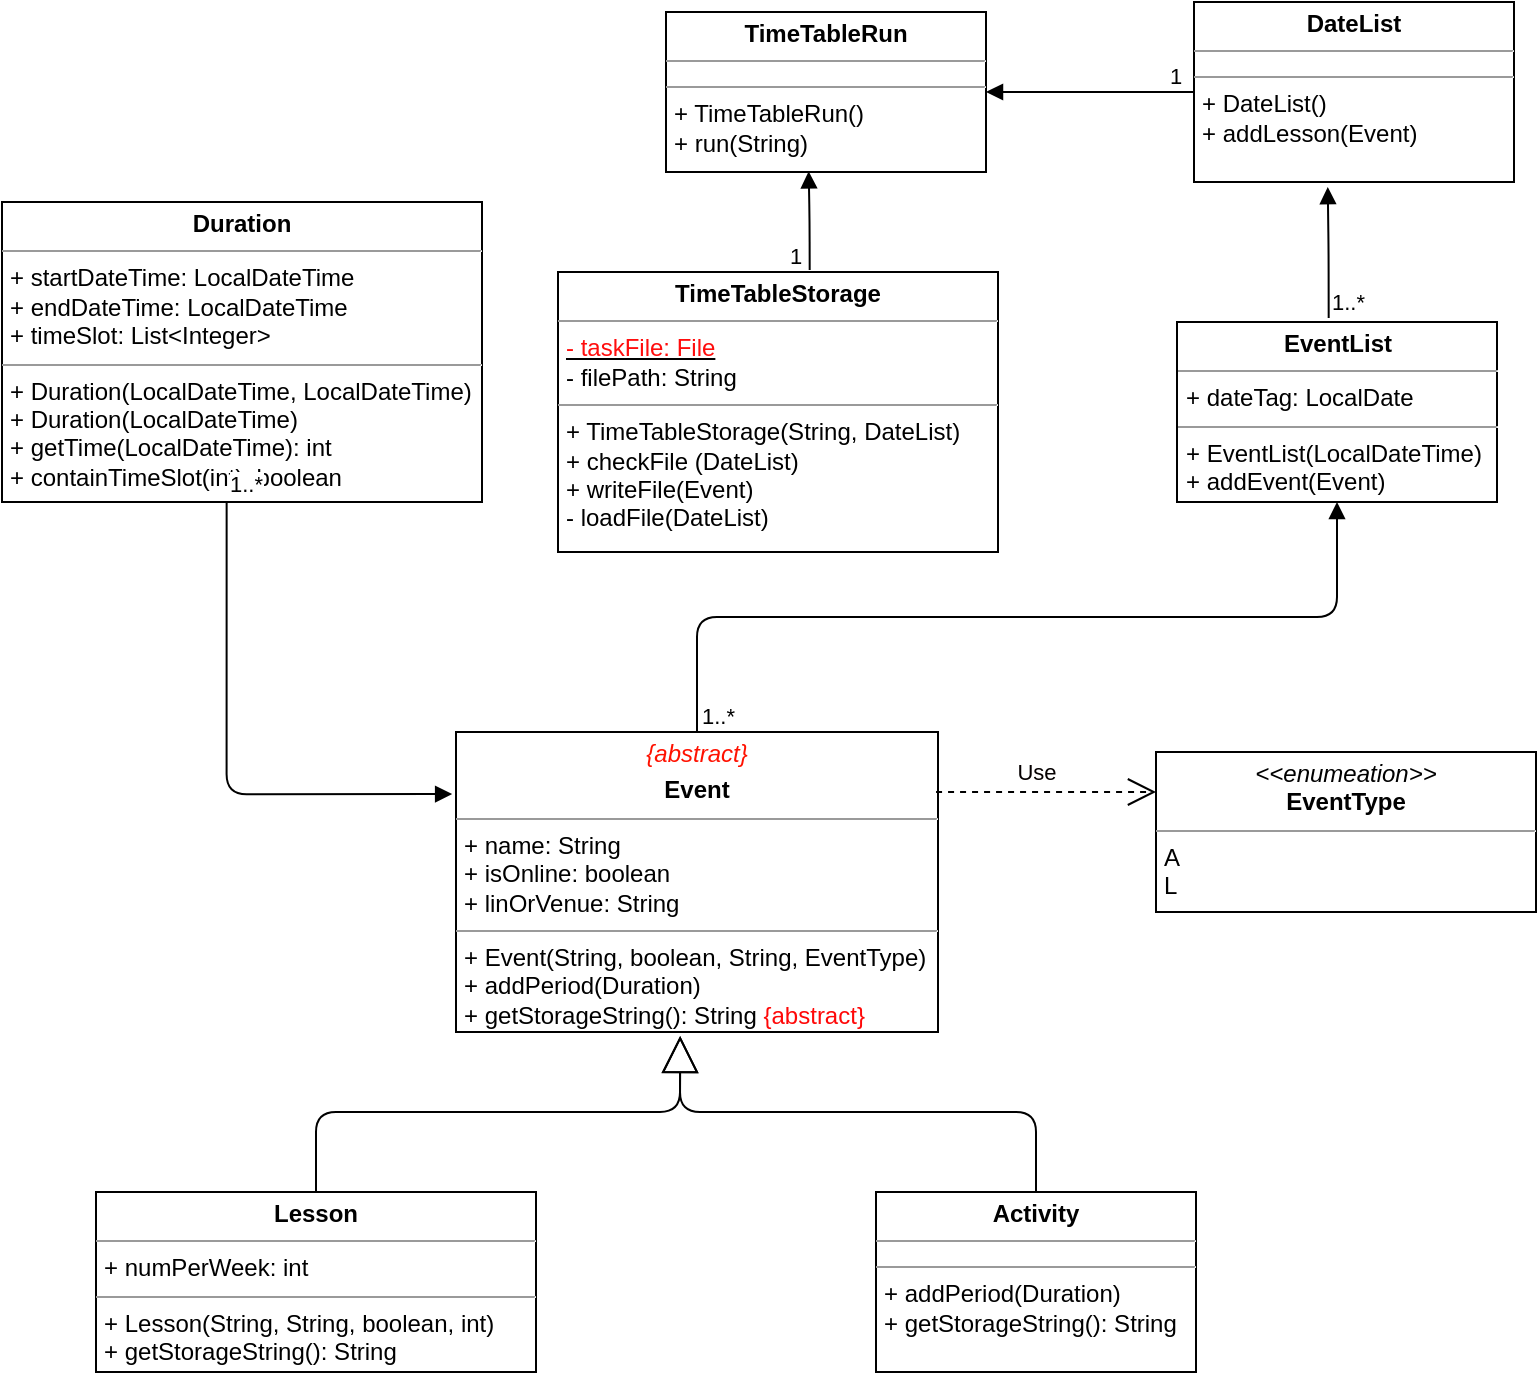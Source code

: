 <mxfile version="13.8.1" type="github"><diagram id="9XVD74r8yh5lQiLcjH_A" name="Page-1"><mxGraphModel dx="1837" dy="928" grid="0" gridSize="10" guides="1" tooltips="1" connect="1" arrows="1" fold="1" page="0" pageScale="1" pageWidth="827" pageHeight="1169" math="0" shadow="0"><root><mxCell id="0"/><mxCell id="1" parent="0"/><mxCell id="D09W5iZ9T6riWIHngCiJ-5" value="&lt;p style=&quot;margin: 0px ; margin-top: 4px ; text-align: center&quot;&gt;&lt;i&gt;&lt;font color=&quot;#ff1100&quot;&gt;{abstract}&lt;/font&gt;&lt;/i&gt;&lt;/p&gt;&lt;p style=&quot;margin: 0px ; margin-top: 4px ; text-align: center&quot;&gt;&lt;b&gt;Event&lt;/b&gt;&lt;/p&gt;&lt;hr size=&quot;1&quot;&gt;&lt;p style=&quot;margin: 0px ; margin-left: 4px&quot;&gt;+ name: String&lt;br&gt;+ isOnline: boolean&lt;/p&gt;&lt;p style=&quot;margin: 0px ; margin-left: 4px&quot;&gt;+ linOrVenue: String&lt;/p&gt;&lt;hr size=&quot;1&quot;&gt;&lt;p style=&quot;margin: 0px ; margin-left: 4px&quot;&gt;+ Event(String, boolean, String, EventType)&lt;br&gt;+ addPeriod(Duration)&lt;/p&gt;&lt;p style=&quot;margin: 0px ; margin-left: 4px&quot;&gt;+ getStorageString(): String&amp;nbsp;&lt;font color=&quot;#ff0808&quot;&gt;{abstract}&lt;/font&gt;&lt;/p&gt;" style="verticalAlign=top;align=left;overflow=fill;fontSize=12;fontFamily=Helvetica;html=1;" vertex="1" parent="1"><mxGeometry x="267" y="525" width="241" height="150" as="geometry"/></mxCell><mxCell id="D09W5iZ9T6riWIHngCiJ-6" value="Extends" style="endArrow=block;endSize=16;endFill=0;entryX=0.465;entryY=1.013;entryDx=0;entryDy=0;entryPerimeter=0;html=1;fontColor=#FFFFFF;exitX=0.5;exitY=0;exitDx=0;exitDy=0;" edge="1" parent="1" source="D09W5iZ9T6riWIHngCiJ-22" target="D09W5iZ9T6riWIHngCiJ-5"><mxGeometry x="0.707" y="-30" width="160" relative="1" as="geometry"><mxPoint x="277" y="755" as="sourcePoint"/><mxPoint x="447" y="755" as="targetPoint"/><Array as="points"><mxPoint x="197" y="715"/><mxPoint x="379" y="715"/></Array><mxPoint x="-30" y="30" as="offset"/></mxGeometry></mxCell><mxCell id="D09W5iZ9T6riWIHngCiJ-21" value="Extends" style="endArrow=block;endSize=16;endFill=0;entryX=0.465;entryY=1.013;entryDx=0;entryDy=0;entryPerimeter=0;html=1;fontColor=#FFFFFF;exitX=0.5;exitY=0;exitDx=0;exitDy=0;" edge="1" parent="1" source="D09W5iZ9T6riWIHngCiJ-38"><mxGeometry x="0.703" y="26" width="160" relative="1" as="geometry"><mxPoint x="557.32" y="754.56" as="sourcePoint"/><mxPoint x="379.065" y="677" as="targetPoint"/><Array as="points"><mxPoint x="557" y="715"/><mxPoint x="379" y="715"/></Array><mxPoint x="26" y="26" as="offset"/></mxGeometry></mxCell><mxCell id="D09W5iZ9T6riWIHngCiJ-22" value="&lt;p style=&quot;margin: 0px ; margin-top: 4px ; text-align: center&quot;&gt;&lt;b&gt;Lesson&lt;/b&gt;&lt;/p&gt;&lt;hr size=&quot;1&quot;&gt;&lt;p style=&quot;margin: 0px ; margin-left: 4px&quot;&gt;+ numPerWeek: int&lt;/p&gt;&lt;hr size=&quot;1&quot;&gt;&lt;p style=&quot;margin: 0px ; margin-left: 4px&quot;&gt;+ Lesson(String, String, boolean, int)&lt;/p&gt;&lt;p style=&quot;margin: 0px ; margin-left: 4px&quot;&gt;+ getStorageString(): String&lt;/p&gt;" style="verticalAlign=top;align=left;overflow=fill;fontSize=12;fontFamily=Helvetica;html=1;" vertex="1" parent="1"><mxGeometry x="87" y="755" width="220" height="90" as="geometry"/></mxCell><mxCell id="D09W5iZ9T6riWIHngCiJ-38" value="&lt;p style=&quot;margin: 0px ; margin-top: 4px ; text-align: center&quot;&gt;&lt;b&gt;Activity&lt;/b&gt;&lt;/p&gt;&lt;hr size=&quot;1&quot;&gt;&lt;p style=&quot;margin: 0px 0px 0px 4px ; line-height: 0%&quot;&gt;&lt;br&gt;&lt;/p&gt;&lt;hr size=&quot;1&quot;&gt;&lt;p style=&quot;margin: 0px ; margin-left: 4px&quot;&gt;+ addPeriod(Duration)&lt;/p&gt;&lt;p style=&quot;margin: 0px ; margin-left: 4px&quot;&gt;+ getStorageString(): String&lt;/p&gt;" style="verticalAlign=top;align=left;overflow=fill;fontSize=12;fontFamily=Helvetica;html=1;strokeColor=#000000;" vertex="1" parent="1"><mxGeometry x="477" y="755" width="160" height="90" as="geometry"/></mxCell><mxCell id="D09W5iZ9T6riWIHngCiJ-39" value="&lt;p style=&quot;margin: 0px ; margin-top: 4px ; text-align: center&quot;&gt;&lt;i&gt;&amp;lt;&amp;lt;enumeation&amp;gt;&amp;gt;&lt;/i&gt;&lt;br&gt;&lt;b&gt;EventType&lt;/b&gt;&lt;/p&gt;&lt;hr size=&quot;1&quot;&gt;&lt;p style=&quot;margin: 0px ; margin-left: 4px&quot;&gt;A&lt;br&gt;L&lt;/p&gt;" style="verticalAlign=top;align=left;overflow=fill;fontSize=12;fontFamily=Helvetica;html=1;strokeColor=#000000;" vertex="1" parent="1"><mxGeometry x="617" y="535" width="190" height="80" as="geometry"/></mxCell><mxCell id="D09W5iZ9T6riWIHngCiJ-40" value="Use" style="endArrow=open;endSize=12;dashed=1;html=1;fontColor=#050001;exitX=0.996;exitY=0.2;exitDx=0;exitDy=0;exitPerimeter=0;entryX=0;entryY=0.25;entryDx=0;entryDy=0;" edge="1" parent="1" source="D09W5iZ9T6riWIHngCiJ-5" target="D09W5iZ9T6riWIHngCiJ-39"><mxGeometry x="-0.091" y="10" width="160" relative="1" as="geometry"><mxPoint x="477" y="574.5" as="sourcePoint"/><mxPoint x="637" y="574.5" as="targetPoint"/><mxPoint as="offset"/></mxGeometry></mxCell><mxCell id="D09W5iZ9T6riWIHngCiJ-41" value="&lt;p style=&quot;margin: 0px ; margin-top: 4px ; text-align: center&quot;&gt;&lt;b&gt;Duration&lt;/b&gt;&lt;/p&gt;&lt;hr size=&quot;1&quot;&gt;&lt;p style=&quot;margin: 0px ; margin-left: 4px&quot;&gt;+ startDateTime: LocalDateTime&lt;/p&gt;&lt;p style=&quot;margin: 0px ; margin-left: 4px&quot;&gt;+ endDateTime: LocalDateTime&lt;/p&gt;&lt;p style=&quot;margin: 0px ; margin-left: 4px&quot;&gt;+ timeSlot: List&amp;lt;Integer&amp;gt;&lt;/p&gt;&lt;hr size=&quot;1&quot;&gt;&lt;p style=&quot;margin: 0px ; margin-left: 4px&quot;&gt;+ Duration(LocalDateTime, LocalDateTime)&lt;/p&gt;&lt;p style=&quot;margin: 0px ; margin-left: 4px&quot;&gt;+ Duration(LocalDateTime)&lt;/p&gt;&lt;p style=&quot;margin: 0px ; margin-left: 4px&quot;&gt;+ getTime(LocalDateTime): int&lt;/p&gt;&lt;p style=&quot;margin: 0px ; margin-left: 4px&quot;&gt;+ containTimeSlot(int): boolean&lt;/p&gt;" style="verticalAlign=top;align=left;overflow=fill;fontSize=12;fontFamily=Helvetica;html=1;strokeColor=#000000;" vertex="1" parent="1"><mxGeometry x="40" y="260" width="240" height="150" as="geometry"/></mxCell><mxCell id="D09W5iZ9T6riWIHngCiJ-45" value="" style="endArrow=block;endFill=1;html=1;edgeStyle=orthogonalEdgeStyle;align=left;verticalAlign=top;fontColor=#050001;entryX=-0.008;entryY=0.207;entryDx=0;entryDy=0;entryPerimeter=0;exitX=0.468;exitY=0.998;exitDx=0;exitDy=0;exitPerimeter=0;" edge="1" parent="1" source="D09W5iZ9T6riWIHngCiJ-41" target="D09W5iZ9T6riWIHngCiJ-5"><mxGeometry x="-1" relative="1" as="geometry"><mxPoint x="37" y="465" as="sourcePoint"/><mxPoint x="197" y="465" as="targetPoint"/><Array as="points"><mxPoint x="152" y="556"/></Array></mxGeometry></mxCell><mxCell id="D09W5iZ9T6riWIHngCiJ-46" value="1..*" style="edgeLabel;resizable=0;html=1;align=left;verticalAlign=bottom;" connectable="0" vertex="1" parent="D09W5iZ9T6riWIHngCiJ-45"><mxGeometry x="-1" relative="1" as="geometry"/></mxCell><mxCell id="D09W5iZ9T6riWIHngCiJ-51" value="&lt;p style=&quot;margin: 0px ; margin-top: 4px ; text-align: center&quot;&gt;&lt;b&gt;EventList&lt;/b&gt;&lt;/p&gt;&lt;hr size=&quot;1&quot;&gt;&lt;p style=&quot;margin: 0px ; margin-left: 4px&quot;&gt;+ dateTag: LocalDate&lt;/p&gt;&lt;hr size=&quot;1&quot;&gt;&lt;p style=&quot;margin: 0px ; margin-left: 4px&quot;&gt;+ EventList(LocalDateTime)&lt;/p&gt;&lt;p style=&quot;margin: 0px ; margin-left: 4px&quot;&gt;+ addEvent(Event)&lt;/p&gt;" style="verticalAlign=top;align=left;overflow=fill;fontSize=12;fontFamily=Helvetica;html=1;strokeColor=#000000;" vertex="1" parent="1"><mxGeometry x="627.5" y="320" width="160" height="90" as="geometry"/></mxCell><mxCell id="D09W5iZ9T6riWIHngCiJ-52" value="" style="endArrow=block;endFill=1;html=1;edgeStyle=orthogonalEdgeStyle;align=left;verticalAlign=top;fontColor=#050001;entryX=0.5;entryY=1;entryDx=0;entryDy=0;exitX=0.5;exitY=0;exitDx=0;exitDy=0;" edge="1" parent="1" source="D09W5iZ9T6riWIHngCiJ-5" target="D09W5iZ9T6riWIHngCiJ-51"><mxGeometry x="-1" relative="1" as="geometry"><mxPoint x="307" y="505" as="sourcePoint"/><mxPoint x="467" y="505" as="targetPoint"/></mxGeometry></mxCell><mxCell id="D09W5iZ9T6riWIHngCiJ-53" value="1..*" style="edgeLabel;resizable=0;html=1;align=left;verticalAlign=bottom;" connectable="0" vertex="1" parent="D09W5iZ9T6riWIHngCiJ-52"><mxGeometry x="-1" relative="1" as="geometry"/></mxCell><mxCell id="D09W5iZ9T6riWIHngCiJ-55" value="&lt;p style=&quot;margin: 0px ; margin-top: 4px ; text-align: center&quot;&gt;&lt;b&gt;DateList&lt;/b&gt;&lt;/p&gt;&lt;hr size=&quot;1&quot;&gt;&lt;p style=&quot;margin: 0px 0px 0px 4px ; line-height: 0% ; font-size: 1px&quot;&gt;&lt;br&gt;&lt;/p&gt;&lt;hr size=&quot;1&quot;&gt;&lt;p style=&quot;margin: 0px ; margin-left: 4px&quot;&gt;+ DateList()&lt;/p&gt;&lt;p style=&quot;margin: 0px ; margin-left: 4px&quot;&gt;+ addLesson(Event)&lt;/p&gt;" style="verticalAlign=top;align=left;overflow=fill;fontSize=12;fontFamily=Helvetica;html=1;strokeColor=#000000;" vertex="1" parent="1"><mxGeometry x="636" y="160" width="160" height="90" as="geometry"/></mxCell><mxCell id="D09W5iZ9T6riWIHngCiJ-58" value="&lt;span style=&quot;color: rgba(0 , 0 , 0 , 0) ; font-family: monospace ; font-size: 0px&quot;&gt;%3CmxGraphModel%3E%3Croot%3E%3CmxCell%20id%3D%220%22%2F%3E%3CmxCell%20id%3D%221%22%20parent%3D%220%22%2F%3E%3CmxCell%20id%3D%222%22%20value%3D%22%22%20style%3D%22endArrow%3Dblock%3BendFill%3D1%3Bhtml%3D1%3BedgeStyle%3DorthogonalEdgeStyle%3Balign%3Dleft%3BverticalAlign%3Dtop%3BfontColor%3D%23050001%3BentryX%3D0.5%3BentryY%3D1%3BentryDx%3D0%3BentryDy%3D0%3BexitX%3D0.5%3BexitY%3D0%3BexitDx%3D0%3BexitDy%3D0%3B%22%20edge%3D%221%22%20parent%3D%221%22%3E%3CmxGeometry%20x%3D%22-1%22%20relative%3D%221%22%20as%3D%22geometry%22%3E%3CmxPoint%20x%3D%22265.5%22%20y%3D%22525%22%20as%3D%22sourcePoint%22%2F%3E%3CmxPoint%20x%3D%22265%22%20y%3D%22415%22%20as%3D%22targetPoint%22%2F%3E%3C%2FmxGeometry%3E%3C%2FmxCell%3E%3CmxCell%20id%3D%223%22%20value%3D%221..*%22%20style%3D%22edgeLabel%3Bresizable%3D0%3Bhtml%3D1%3Balign%3Dleft%3BverticalAlign%3Dbottom%3B%22%20connectable%3D%220%22%20vertex%3D%221%22%20parent%3D%222%22%3E%3CmxGeometry%20x%3D%22-1%22%20relative%3D%221%22%20as%3D%22geometry%22%2F%3E%3C%2FmxCell%3E%3C%2Froot%3E%3C%2FmxGraphModel%3E&lt;/span&gt;" style="text;html=1;align=center;verticalAlign=middle;resizable=0;points=[];autosize=1;fontColor=#050001;" vertex="1" parent="1"><mxGeometry x="732" y="230" width="20" height="20" as="geometry"/></mxCell><mxCell id="D09W5iZ9T6riWIHngCiJ-59" value="" style="endArrow=block;endFill=1;html=1;edgeStyle=orthogonalEdgeStyle;align=left;verticalAlign=top;fontColor=#050001;entryX=0.418;entryY=1.028;entryDx=0;entryDy=0;exitX=0.474;exitY=-0.022;exitDx=0;exitDy=0;exitPerimeter=0;entryPerimeter=0;" edge="1" parent="1" source="D09W5iZ9T6riWIHngCiJ-51" target="D09W5iZ9T6riWIHngCiJ-55"><mxGeometry x="-1" relative="1" as="geometry"><mxPoint x="702" y="295" as="sourcePoint"/><mxPoint x="702" y="190" as="targetPoint"/></mxGeometry></mxCell><mxCell id="D09W5iZ9T6riWIHngCiJ-60" value="1..*" style="edgeLabel;resizable=0;html=1;align=left;verticalAlign=bottom;" connectable="0" vertex="1" parent="D09W5iZ9T6riWIHngCiJ-59"><mxGeometry x="-1" relative="1" as="geometry"/></mxCell><mxCell id="D09W5iZ9T6riWIHngCiJ-61" value="&lt;p style=&quot;margin: 0px ; margin-top: 4px ; text-align: center&quot;&gt;&lt;b&gt;TimeTableRun&lt;/b&gt;&lt;/p&gt;&lt;hr size=&quot;1&quot;&gt;&lt;p style=&quot;margin: 0px 0px 0px 4px ; line-height: 0%&quot;&gt;&lt;br&gt;&lt;/p&gt;&lt;hr size=&quot;1&quot;&gt;&lt;p style=&quot;margin: 0px ; margin-left: 4px&quot;&gt;+ TimeTableRun()&lt;/p&gt;&lt;p style=&quot;margin: 0px ; margin-left: 4px&quot;&gt;+ run(String)&lt;/p&gt;" style="verticalAlign=top;align=left;overflow=fill;fontSize=12;fontFamily=Helvetica;html=1;strokeColor=#000000;" vertex="1" parent="1"><mxGeometry x="372" y="165" width="160" height="80" as="geometry"/></mxCell><mxCell id="D09W5iZ9T6riWIHngCiJ-62" value="" style="endArrow=block;endFill=1;html=1;edgeStyle=orthogonalEdgeStyle;align=left;verticalAlign=top;fontColor=#050001;entryX=1;entryY=0.5;entryDx=0;entryDy=0;exitX=0;exitY=0.5;exitDx=0;exitDy=0;" edge="1" parent="1" source="D09W5iZ9T6riWIHngCiJ-55" target="D09W5iZ9T6riWIHngCiJ-61"><mxGeometry x="-1" relative="1" as="geometry"><mxPoint x="492" y="375" as="sourcePoint"/><mxPoint x="492" y="270" as="targetPoint"/></mxGeometry></mxCell><mxCell id="D09W5iZ9T6riWIHngCiJ-63" value="1" style="edgeLabel;resizable=0;html=1;align=left;verticalAlign=bottom;" connectable="0" vertex="1" parent="D09W5iZ9T6riWIHngCiJ-62"><mxGeometry x="-1" relative="1" as="geometry"><mxPoint x="-14" as="offset"/></mxGeometry></mxCell><mxCell id="D09W5iZ9T6riWIHngCiJ-64" value="&lt;p style=&quot;margin: 0px ; margin-top: 4px ; text-align: center&quot;&gt;&lt;b&gt;TimeTableStorage&lt;/b&gt;&lt;/p&gt;&lt;hr size=&quot;1&quot;&gt;&lt;p style=&quot;margin: 0px ; margin-left: 4px&quot;&gt;&lt;u&gt;&lt;font color=&quot;#ff0d0d&quot;&gt;- taskFile: File&lt;/font&gt;&lt;/u&gt;&lt;/p&gt;&lt;p style=&quot;margin: 0px ; margin-left: 4px&quot;&gt;- filePath: String&lt;/p&gt;&lt;hr size=&quot;1&quot;&gt;&lt;p style=&quot;margin: 0px ; margin-left: 4px&quot;&gt;+ TimeTableStorage(String, DateList)&lt;/p&gt;&lt;p style=&quot;margin: 0px ; margin-left: 4px&quot;&gt;+ checkFile (DateList)&lt;/p&gt;&lt;p style=&quot;margin: 0px ; margin-left: 4px&quot;&gt;+ writeFile(Event)&lt;/p&gt;&lt;p style=&quot;margin: 0px ; margin-left: 4px&quot;&gt;- loadFile(DateList)&lt;/p&gt;" style="verticalAlign=top;align=left;overflow=fill;fontSize=12;fontFamily=Helvetica;html=1;strokeColor=#000000;" vertex="1" parent="1"><mxGeometry x="318" y="295" width="220" height="140" as="geometry"/></mxCell><mxCell id="D09W5iZ9T6riWIHngCiJ-65" value="" style="endArrow=block;endFill=1;html=1;edgeStyle=orthogonalEdgeStyle;align=left;verticalAlign=top;fontColor=#050001;entryX=0.446;entryY=0.996;entryDx=0;entryDy=0;exitX=0.572;exitY=-0.007;exitDx=0;exitDy=0;entryPerimeter=0;exitPerimeter=0;" edge="1" parent="1" source="D09W5iZ9T6riWIHngCiJ-64" target="D09W5iZ9T6riWIHngCiJ-61"><mxGeometry x="-1" relative="1" as="geometry"><mxPoint x="596" y="270" as="sourcePoint"/><mxPoint x="492" y="270" as="targetPoint"/></mxGeometry></mxCell><mxCell id="D09W5iZ9T6riWIHngCiJ-66" value="1" style="edgeLabel;resizable=0;html=1;align=left;verticalAlign=bottom;" connectable="0" vertex="1" parent="D09W5iZ9T6riWIHngCiJ-65"><mxGeometry x="-1" relative="1" as="geometry"><mxPoint x="-11.84" y="0.98" as="offset"/></mxGeometry></mxCell></root></mxGraphModel></diagram></mxfile>